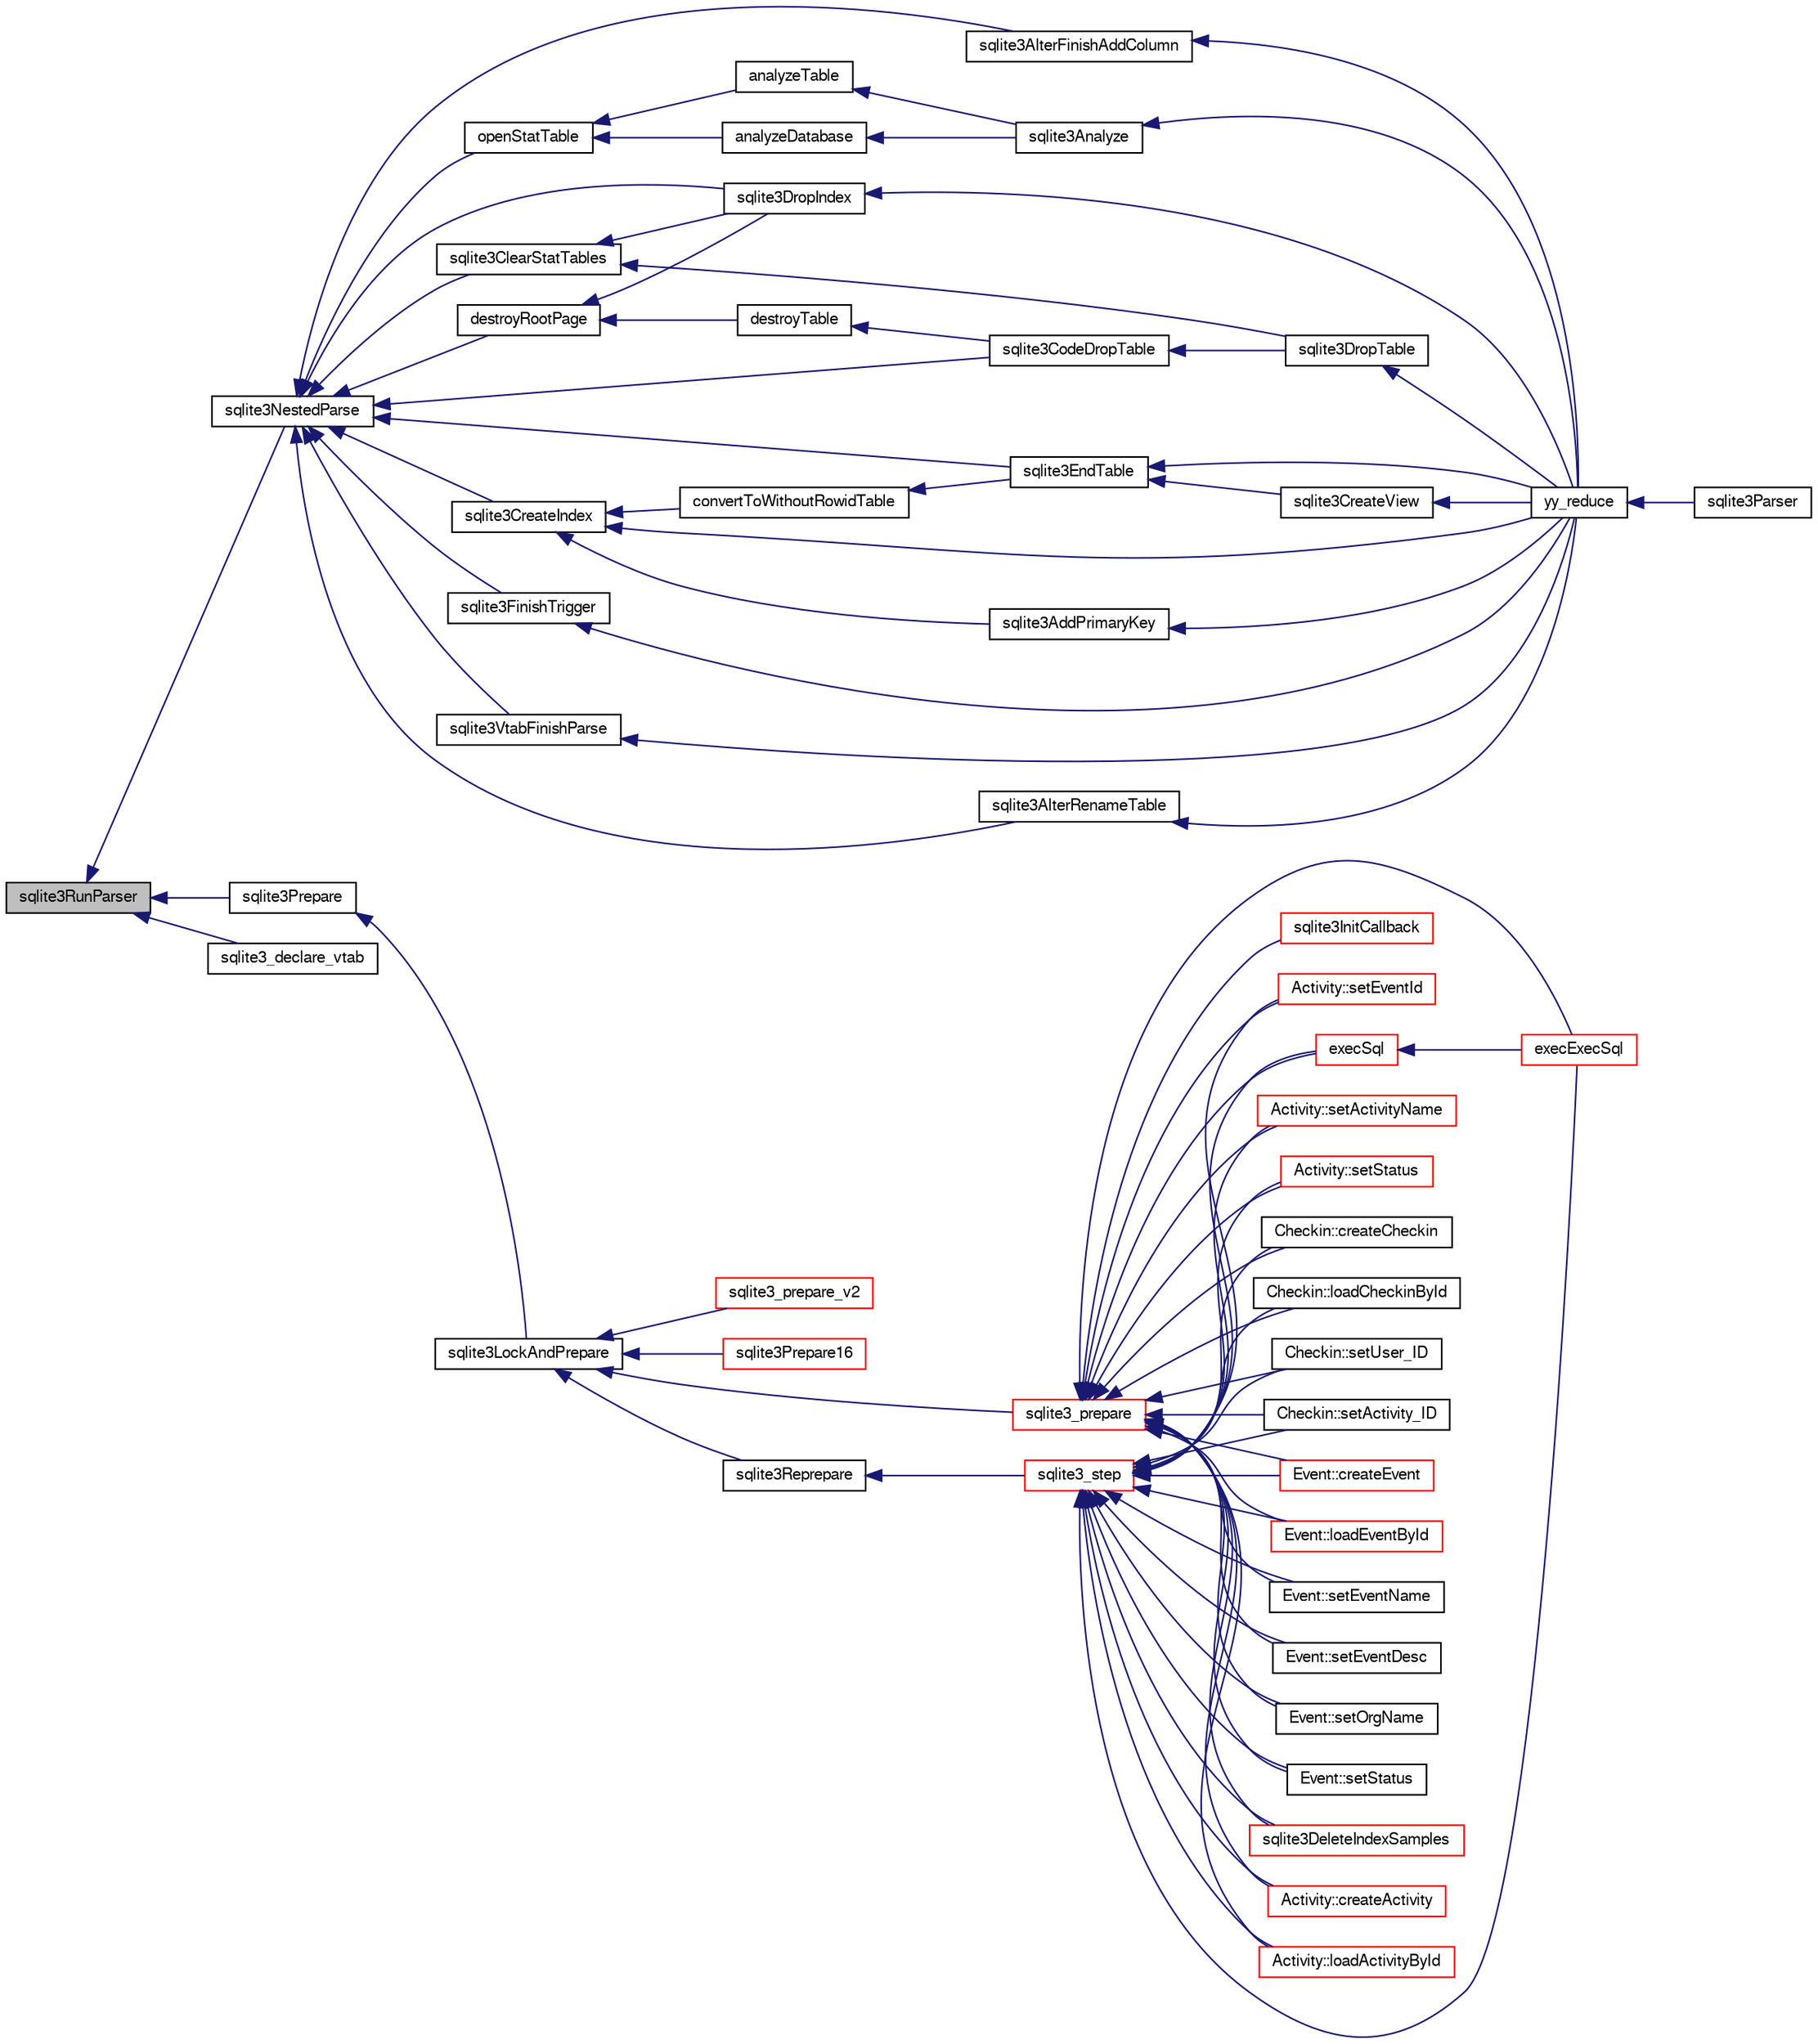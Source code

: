 digraph "sqlite3RunParser"
{
  edge [fontname="FreeSans",fontsize="10",labelfontname="FreeSans",labelfontsize="10"];
  node [fontname="FreeSans",fontsize="10",shape=record];
  rankdir="LR";
  Node687992 [label="sqlite3RunParser",height=0.2,width=0.4,color="black", fillcolor="grey75", style="filled", fontcolor="black"];
  Node687992 -> Node687993 [dir="back",color="midnightblue",fontsize="10",style="solid",fontname="FreeSans"];
  Node687993 [label="sqlite3NestedParse",height=0.2,width=0.4,color="black", fillcolor="white", style="filled",URL="$sqlite3_8c.html#ae78bd6187a28892732af5428ec15b03f"];
  Node687993 -> Node687994 [dir="back",color="midnightblue",fontsize="10",style="solid",fontname="FreeSans"];
  Node687994 [label="sqlite3AlterRenameTable",height=0.2,width=0.4,color="black", fillcolor="white", style="filled",URL="$sqlite3_8c.html#aa5cfdb507ff74e559f2efb0318c96d2c"];
  Node687994 -> Node687995 [dir="back",color="midnightblue",fontsize="10",style="solid",fontname="FreeSans"];
  Node687995 [label="yy_reduce",height=0.2,width=0.4,color="black", fillcolor="white", style="filled",URL="$sqlite3_8c.html#a7c419a9b25711c666a9a2449ef377f14"];
  Node687995 -> Node687996 [dir="back",color="midnightblue",fontsize="10",style="solid",fontname="FreeSans"];
  Node687996 [label="sqlite3Parser",height=0.2,width=0.4,color="black", fillcolor="white", style="filled",URL="$sqlite3_8c.html#a0327d71a5fabe0b6a343d78a2602e72a"];
  Node687993 -> Node687997 [dir="back",color="midnightblue",fontsize="10",style="solid",fontname="FreeSans"];
  Node687997 [label="sqlite3AlterFinishAddColumn",height=0.2,width=0.4,color="black", fillcolor="white", style="filled",URL="$sqlite3_8c.html#a392e1e5be904b01216faae16a77c2c31"];
  Node687997 -> Node687995 [dir="back",color="midnightblue",fontsize="10",style="solid",fontname="FreeSans"];
  Node687993 -> Node687998 [dir="back",color="midnightblue",fontsize="10",style="solid",fontname="FreeSans"];
  Node687998 [label="openStatTable",height=0.2,width=0.4,color="black", fillcolor="white", style="filled",URL="$sqlite3_8c.html#aea3da21ca87050c11c23e01f578cc5dc"];
  Node687998 -> Node687999 [dir="back",color="midnightblue",fontsize="10",style="solid",fontname="FreeSans"];
  Node687999 [label="analyzeDatabase",height=0.2,width=0.4,color="black", fillcolor="white", style="filled",URL="$sqlite3_8c.html#a19f2a630f42aaa010d1b47b81f8cea18"];
  Node687999 -> Node688000 [dir="back",color="midnightblue",fontsize="10",style="solid",fontname="FreeSans"];
  Node688000 [label="sqlite3Analyze",height=0.2,width=0.4,color="black", fillcolor="white", style="filled",URL="$sqlite3_8c.html#ac696deb1ccaae3fa855cfbd0bfd4d048"];
  Node688000 -> Node687995 [dir="back",color="midnightblue",fontsize="10",style="solid",fontname="FreeSans"];
  Node687998 -> Node688001 [dir="back",color="midnightblue",fontsize="10",style="solid",fontname="FreeSans"];
  Node688001 [label="analyzeTable",height=0.2,width=0.4,color="black", fillcolor="white", style="filled",URL="$sqlite3_8c.html#a85f18bcf2d42d5d6ae3033b0c49144b6"];
  Node688001 -> Node688000 [dir="back",color="midnightblue",fontsize="10",style="solid",fontname="FreeSans"];
  Node687993 -> Node688002 [dir="back",color="midnightblue",fontsize="10",style="solid",fontname="FreeSans"];
  Node688002 [label="sqlite3EndTable",height=0.2,width=0.4,color="black", fillcolor="white", style="filled",URL="$sqlite3_8c.html#a7b5f2c66c0f0b6f819d970ca389768b0"];
  Node688002 -> Node688003 [dir="back",color="midnightblue",fontsize="10",style="solid",fontname="FreeSans"];
  Node688003 [label="sqlite3CreateView",height=0.2,width=0.4,color="black", fillcolor="white", style="filled",URL="$sqlite3_8c.html#a9d85cb00ff71dee5cd9a019503a6982e"];
  Node688003 -> Node687995 [dir="back",color="midnightblue",fontsize="10",style="solid",fontname="FreeSans"];
  Node688002 -> Node687995 [dir="back",color="midnightblue",fontsize="10",style="solid",fontname="FreeSans"];
  Node687993 -> Node688004 [dir="back",color="midnightblue",fontsize="10",style="solid",fontname="FreeSans"];
  Node688004 [label="destroyRootPage",height=0.2,width=0.4,color="black", fillcolor="white", style="filled",URL="$sqlite3_8c.html#a117f2ef54e18f018369a4da17d1a0881"];
  Node688004 -> Node688005 [dir="back",color="midnightblue",fontsize="10",style="solid",fontname="FreeSans"];
  Node688005 [label="destroyTable",height=0.2,width=0.4,color="black", fillcolor="white", style="filled",URL="$sqlite3_8c.html#af9dd6dd5525753fa1319b280d8280b1e"];
  Node688005 -> Node688006 [dir="back",color="midnightblue",fontsize="10",style="solid",fontname="FreeSans"];
  Node688006 [label="sqlite3CodeDropTable",height=0.2,width=0.4,color="black", fillcolor="white", style="filled",URL="$sqlite3_8c.html#aaf9a8d65346dc15bfcd60bc48e885f46"];
  Node688006 -> Node688007 [dir="back",color="midnightblue",fontsize="10",style="solid",fontname="FreeSans"];
  Node688007 [label="sqlite3DropTable",height=0.2,width=0.4,color="black", fillcolor="white", style="filled",URL="$sqlite3_8c.html#a5534f77364b5568783c0e50db3c9defb"];
  Node688007 -> Node687995 [dir="back",color="midnightblue",fontsize="10",style="solid",fontname="FreeSans"];
  Node688004 -> Node688008 [dir="back",color="midnightblue",fontsize="10",style="solid",fontname="FreeSans"];
  Node688008 [label="sqlite3DropIndex",height=0.2,width=0.4,color="black", fillcolor="white", style="filled",URL="$sqlite3_8c.html#a3ffd2536f34a0cf6d427710b06b71e83"];
  Node688008 -> Node687995 [dir="back",color="midnightblue",fontsize="10",style="solid",fontname="FreeSans"];
  Node687993 -> Node688009 [dir="back",color="midnightblue",fontsize="10",style="solid",fontname="FreeSans"];
  Node688009 [label="sqlite3ClearStatTables",height=0.2,width=0.4,color="black", fillcolor="white", style="filled",URL="$sqlite3_8c.html#a3a6659fbbc07f5bd5d327d88e6660702"];
  Node688009 -> Node688007 [dir="back",color="midnightblue",fontsize="10",style="solid",fontname="FreeSans"];
  Node688009 -> Node688008 [dir="back",color="midnightblue",fontsize="10",style="solid",fontname="FreeSans"];
  Node687993 -> Node688006 [dir="back",color="midnightblue",fontsize="10",style="solid",fontname="FreeSans"];
  Node687993 -> Node688010 [dir="back",color="midnightblue",fontsize="10",style="solid",fontname="FreeSans"];
  Node688010 [label="sqlite3CreateIndex",height=0.2,width=0.4,color="black", fillcolor="white", style="filled",URL="$sqlite3_8c.html#a8dbe5e590ab6c58a8c45f34f7c81e825"];
  Node688010 -> Node688011 [dir="back",color="midnightblue",fontsize="10",style="solid",fontname="FreeSans"];
  Node688011 [label="sqlite3AddPrimaryKey",height=0.2,width=0.4,color="black", fillcolor="white", style="filled",URL="$sqlite3_8c.html#af2b0672c3379d2a7d927d210ae0ade62"];
  Node688011 -> Node687995 [dir="back",color="midnightblue",fontsize="10",style="solid",fontname="FreeSans"];
  Node688010 -> Node688012 [dir="back",color="midnightblue",fontsize="10",style="solid",fontname="FreeSans"];
  Node688012 [label="convertToWithoutRowidTable",height=0.2,width=0.4,color="black", fillcolor="white", style="filled",URL="$sqlite3_8c.html#a0d41effc4e4a0ba740429a08f6747313"];
  Node688012 -> Node688002 [dir="back",color="midnightblue",fontsize="10",style="solid",fontname="FreeSans"];
  Node688010 -> Node687995 [dir="back",color="midnightblue",fontsize="10",style="solid",fontname="FreeSans"];
  Node687993 -> Node688008 [dir="back",color="midnightblue",fontsize="10",style="solid",fontname="FreeSans"];
  Node687993 -> Node688013 [dir="back",color="midnightblue",fontsize="10",style="solid",fontname="FreeSans"];
  Node688013 [label="sqlite3FinishTrigger",height=0.2,width=0.4,color="black", fillcolor="white", style="filled",URL="$sqlite3_8c.html#a15231afa0ac739363aee4cdb88380886"];
  Node688013 -> Node687995 [dir="back",color="midnightblue",fontsize="10",style="solid",fontname="FreeSans"];
  Node687993 -> Node688014 [dir="back",color="midnightblue",fontsize="10",style="solid",fontname="FreeSans"];
  Node688014 [label="sqlite3VtabFinishParse",height=0.2,width=0.4,color="black", fillcolor="white", style="filled",URL="$sqlite3_8c.html#a31979f7a03df3cc53c4189dd1f3ea24c"];
  Node688014 -> Node687995 [dir="back",color="midnightblue",fontsize="10",style="solid",fontname="FreeSans"];
  Node687992 -> Node688015 [dir="back",color="midnightblue",fontsize="10",style="solid",fontname="FreeSans"];
  Node688015 [label="sqlite3Prepare",height=0.2,width=0.4,color="black", fillcolor="white", style="filled",URL="$sqlite3_8c.html#acb25890858d0bf4b12eb7aae569f0c7b"];
  Node688015 -> Node688016 [dir="back",color="midnightblue",fontsize="10",style="solid",fontname="FreeSans"];
  Node688016 [label="sqlite3LockAndPrepare",height=0.2,width=0.4,color="black", fillcolor="white", style="filled",URL="$sqlite3_8c.html#a5db1ec5589aa2b02c6d979211a8789bd"];
  Node688016 -> Node688017 [dir="back",color="midnightblue",fontsize="10",style="solid",fontname="FreeSans"];
  Node688017 [label="sqlite3Reprepare",height=0.2,width=0.4,color="black", fillcolor="white", style="filled",URL="$sqlite3_8c.html#a7e2f7299cc947d07e782f6ac561fa937"];
  Node688017 -> Node688018 [dir="back",color="midnightblue",fontsize="10",style="solid",fontname="FreeSans"];
  Node688018 [label="sqlite3_step",height=0.2,width=0.4,color="red", fillcolor="white", style="filled",URL="$sqlite3_8h.html#ac1e491ce36b7471eb28387f7d3c74334"];
  Node688018 -> Node688019 [dir="back",color="midnightblue",fontsize="10",style="solid",fontname="FreeSans"];
  Node688019 [label="Activity::createActivity",height=0.2,width=0.4,color="red", fillcolor="white", style="filled",URL="$classActivity.html#a813cc5e52c14ab49b39014c134e3425b"];
  Node688018 -> Node688022 [dir="back",color="midnightblue",fontsize="10",style="solid",fontname="FreeSans"];
  Node688022 [label="Activity::loadActivityById",height=0.2,width=0.4,color="red", fillcolor="white", style="filled",URL="$classActivity.html#abe4ffb4f08a47212ebf9013259d9e7fd"];
  Node688018 -> Node688024 [dir="back",color="midnightblue",fontsize="10",style="solid",fontname="FreeSans"];
  Node688024 [label="Activity::setEventId",height=0.2,width=0.4,color="red", fillcolor="white", style="filled",URL="$classActivity.html#adb1d0fd0d08f473e068f0a4086bfa9ca"];
  Node688018 -> Node688025 [dir="back",color="midnightblue",fontsize="10",style="solid",fontname="FreeSans"];
  Node688025 [label="Activity::setActivityName",height=0.2,width=0.4,color="red", fillcolor="white", style="filled",URL="$classActivity.html#a62dc3737b33915a36086f9dd26d16a81"];
  Node688018 -> Node688026 [dir="back",color="midnightblue",fontsize="10",style="solid",fontname="FreeSans"];
  Node688026 [label="Activity::setStatus",height=0.2,width=0.4,color="red", fillcolor="white", style="filled",URL="$classActivity.html#af618135a7738f4d2a7ee147a8ef912ea"];
  Node688018 -> Node688027 [dir="back",color="midnightblue",fontsize="10",style="solid",fontname="FreeSans"];
  Node688027 [label="Checkin::createCheckin",height=0.2,width=0.4,color="black", fillcolor="white", style="filled",URL="$classCheckin.html#a4e40acdf7fff0e607f6de4f24f3a163c"];
  Node688018 -> Node688028 [dir="back",color="midnightblue",fontsize="10",style="solid",fontname="FreeSans"];
  Node688028 [label="Checkin::loadCheckinById",height=0.2,width=0.4,color="black", fillcolor="white", style="filled",URL="$classCheckin.html#a3461f70ea6c68475225f2a07f78a21e0"];
  Node688018 -> Node688029 [dir="back",color="midnightblue",fontsize="10",style="solid",fontname="FreeSans"];
  Node688029 [label="Checkin::setUser_ID",height=0.2,width=0.4,color="black", fillcolor="white", style="filled",URL="$classCheckin.html#a76ab640f4f912876dbebf183db5359c6"];
  Node688018 -> Node688030 [dir="back",color="midnightblue",fontsize="10",style="solid",fontname="FreeSans"];
  Node688030 [label="Checkin::setActivity_ID",height=0.2,width=0.4,color="black", fillcolor="white", style="filled",URL="$classCheckin.html#ab2ff3ec2604ec73a42af25874a00b232"];
  Node688018 -> Node688031 [dir="back",color="midnightblue",fontsize="10",style="solid",fontname="FreeSans"];
  Node688031 [label="Event::createEvent",height=0.2,width=0.4,color="red", fillcolor="white", style="filled",URL="$classEvent.html#a77adb9f4a46ffb32c2d931f0691f5903"];
  Node688018 -> Node688032 [dir="back",color="midnightblue",fontsize="10",style="solid",fontname="FreeSans"];
  Node688032 [label="Event::loadEventById",height=0.2,width=0.4,color="red", fillcolor="white", style="filled",URL="$classEvent.html#afa66cea33f722dbeecb69cc98fdea055"];
  Node688018 -> Node688033 [dir="back",color="midnightblue",fontsize="10",style="solid",fontname="FreeSans"];
  Node688033 [label="Event::setEventName",height=0.2,width=0.4,color="black", fillcolor="white", style="filled",URL="$classEvent.html#a10596b6ca077df05184e30d62b08729d"];
  Node688018 -> Node688034 [dir="back",color="midnightblue",fontsize="10",style="solid",fontname="FreeSans"];
  Node688034 [label="Event::setEventDesc",height=0.2,width=0.4,color="black", fillcolor="white", style="filled",URL="$classEvent.html#ae36b8377dcae792f1c5c4726024c981b"];
  Node688018 -> Node688035 [dir="back",color="midnightblue",fontsize="10",style="solid",fontname="FreeSans"];
  Node688035 [label="Event::setOrgName",height=0.2,width=0.4,color="black", fillcolor="white", style="filled",URL="$classEvent.html#a19aac0f776bd764563a54977656cf680"];
  Node688018 -> Node688036 [dir="back",color="midnightblue",fontsize="10",style="solid",fontname="FreeSans"];
  Node688036 [label="Event::setStatus",height=0.2,width=0.4,color="black", fillcolor="white", style="filled",URL="$classEvent.html#ab0a6b9285af0f4172eb841e2b80f8972"];
  Node688018 -> Node688040 [dir="back",color="midnightblue",fontsize="10",style="solid",fontname="FreeSans"];
  Node688040 [label="sqlite3DeleteIndexSamples",height=0.2,width=0.4,color="red", fillcolor="white", style="filled",URL="$sqlite3_8c.html#aaeda0302fbf61397ec009f65bed047ef"];
  Node688018 -> Node688208 [dir="back",color="midnightblue",fontsize="10",style="solid",fontname="FreeSans"];
  Node688208 [label="execSql",height=0.2,width=0.4,color="red", fillcolor="white", style="filled",URL="$sqlite3_8c.html#a7d16651b98a110662f4c265eff0246cb"];
  Node688208 -> Node688209 [dir="back",color="midnightblue",fontsize="10",style="solid",fontname="FreeSans"];
  Node688209 [label="execExecSql",height=0.2,width=0.4,color="red", fillcolor="white", style="filled",URL="$sqlite3_8c.html#ac1be09a6c047f21133d16378d301e0d4"];
  Node688018 -> Node688209 [dir="back",color="midnightblue",fontsize="10",style="solid",fontname="FreeSans"];
  Node688016 -> Node688248 [dir="back",color="midnightblue",fontsize="10",style="solid",fontname="FreeSans"];
  Node688248 [label="sqlite3_prepare",height=0.2,width=0.4,color="red", fillcolor="white", style="filled",URL="$sqlite3_8h.html#a8c39e7b9dbeff01f0a399b46d4b29f1c"];
  Node688248 -> Node688019 [dir="back",color="midnightblue",fontsize="10",style="solid",fontname="FreeSans"];
  Node688248 -> Node688022 [dir="back",color="midnightblue",fontsize="10",style="solid",fontname="FreeSans"];
  Node688248 -> Node688024 [dir="back",color="midnightblue",fontsize="10",style="solid",fontname="FreeSans"];
  Node688248 -> Node688025 [dir="back",color="midnightblue",fontsize="10",style="solid",fontname="FreeSans"];
  Node688248 -> Node688026 [dir="back",color="midnightblue",fontsize="10",style="solid",fontname="FreeSans"];
  Node688248 -> Node688027 [dir="back",color="midnightblue",fontsize="10",style="solid",fontname="FreeSans"];
  Node688248 -> Node688028 [dir="back",color="midnightblue",fontsize="10",style="solid",fontname="FreeSans"];
  Node688248 -> Node688029 [dir="back",color="midnightblue",fontsize="10",style="solid",fontname="FreeSans"];
  Node688248 -> Node688030 [dir="back",color="midnightblue",fontsize="10",style="solid",fontname="FreeSans"];
  Node688248 -> Node688031 [dir="back",color="midnightblue",fontsize="10",style="solid",fontname="FreeSans"];
  Node688248 -> Node688032 [dir="back",color="midnightblue",fontsize="10",style="solid",fontname="FreeSans"];
  Node688248 -> Node688033 [dir="back",color="midnightblue",fontsize="10",style="solid",fontname="FreeSans"];
  Node688248 -> Node688034 [dir="back",color="midnightblue",fontsize="10",style="solid",fontname="FreeSans"];
  Node688248 -> Node688035 [dir="back",color="midnightblue",fontsize="10",style="solid",fontname="FreeSans"];
  Node688248 -> Node688036 [dir="back",color="midnightblue",fontsize="10",style="solid",fontname="FreeSans"];
  Node688248 -> Node688040 [dir="back",color="midnightblue",fontsize="10",style="solid",fontname="FreeSans"];
  Node688248 -> Node688201 [dir="back",color="midnightblue",fontsize="10",style="solid",fontname="FreeSans"];
  Node688201 [label="sqlite3InitCallback",height=0.2,width=0.4,color="red", fillcolor="white", style="filled",URL="$sqlite3_8c.html#a5183ff3c8b5311c7332250013ee018b3"];
  Node688248 -> Node688208 [dir="back",color="midnightblue",fontsize="10",style="solid",fontname="FreeSans"];
  Node688248 -> Node688209 [dir="back",color="midnightblue",fontsize="10",style="solid",fontname="FreeSans"];
  Node688016 -> Node688249 [dir="back",color="midnightblue",fontsize="10",style="solid",fontname="FreeSans"];
  Node688249 [label="sqlite3_prepare_v2",height=0.2,width=0.4,color="red", fillcolor="white", style="filled",URL="$sqlite3_8h.html#a85d4203bb54c984c5325c2f5b3664985"];
  Node688016 -> Node688250 [dir="back",color="midnightblue",fontsize="10",style="solid",fontname="FreeSans"];
  Node688250 [label="sqlite3Prepare16",height=0.2,width=0.4,color="red", fillcolor="white", style="filled",URL="$sqlite3_8c.html#a5842e6724b91885125f83c438da1f15b"];
  Node687992 -> Node688182 [dir="back",color="midnightblue",fontsize="10",style="solid",fontname="FreeSans"];
  Node688182 [label="sqlite3_declare_vtab",height=0.2,width=0.4,color="black", fillcolor="white", style="filled",URL="$sqlite3_8h.html#a65393c41da76ae1470a7c7f4b4aca600"];
}
